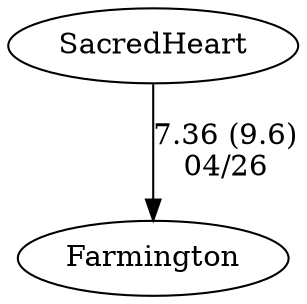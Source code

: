 digraph boys1eightsSacredHeart {Farmington [URL="boys1eightsSacredHeartFarmington.html"];SacredHeart [URL="boys1eightsSacredHeartSacredHeart.html"];SacredHeart -> Farmington[label="7.36 (9.6)
04/26", weight="93", tooltip="NEIRA Eights,Farmington vs Sacred Heart Greenwich			
Distance: 1,150 Conditions: Strong head current, 5-10 mph crosswind. Comments: Race order G1, G2. Thank you to Sacred Heart for a great day of racing!
None", URL="http://www.row2k.com/results/resultspage.cfm?UID=2FCC537F649DB7E2C91000C15D90788F&cat=1", random="random"]}